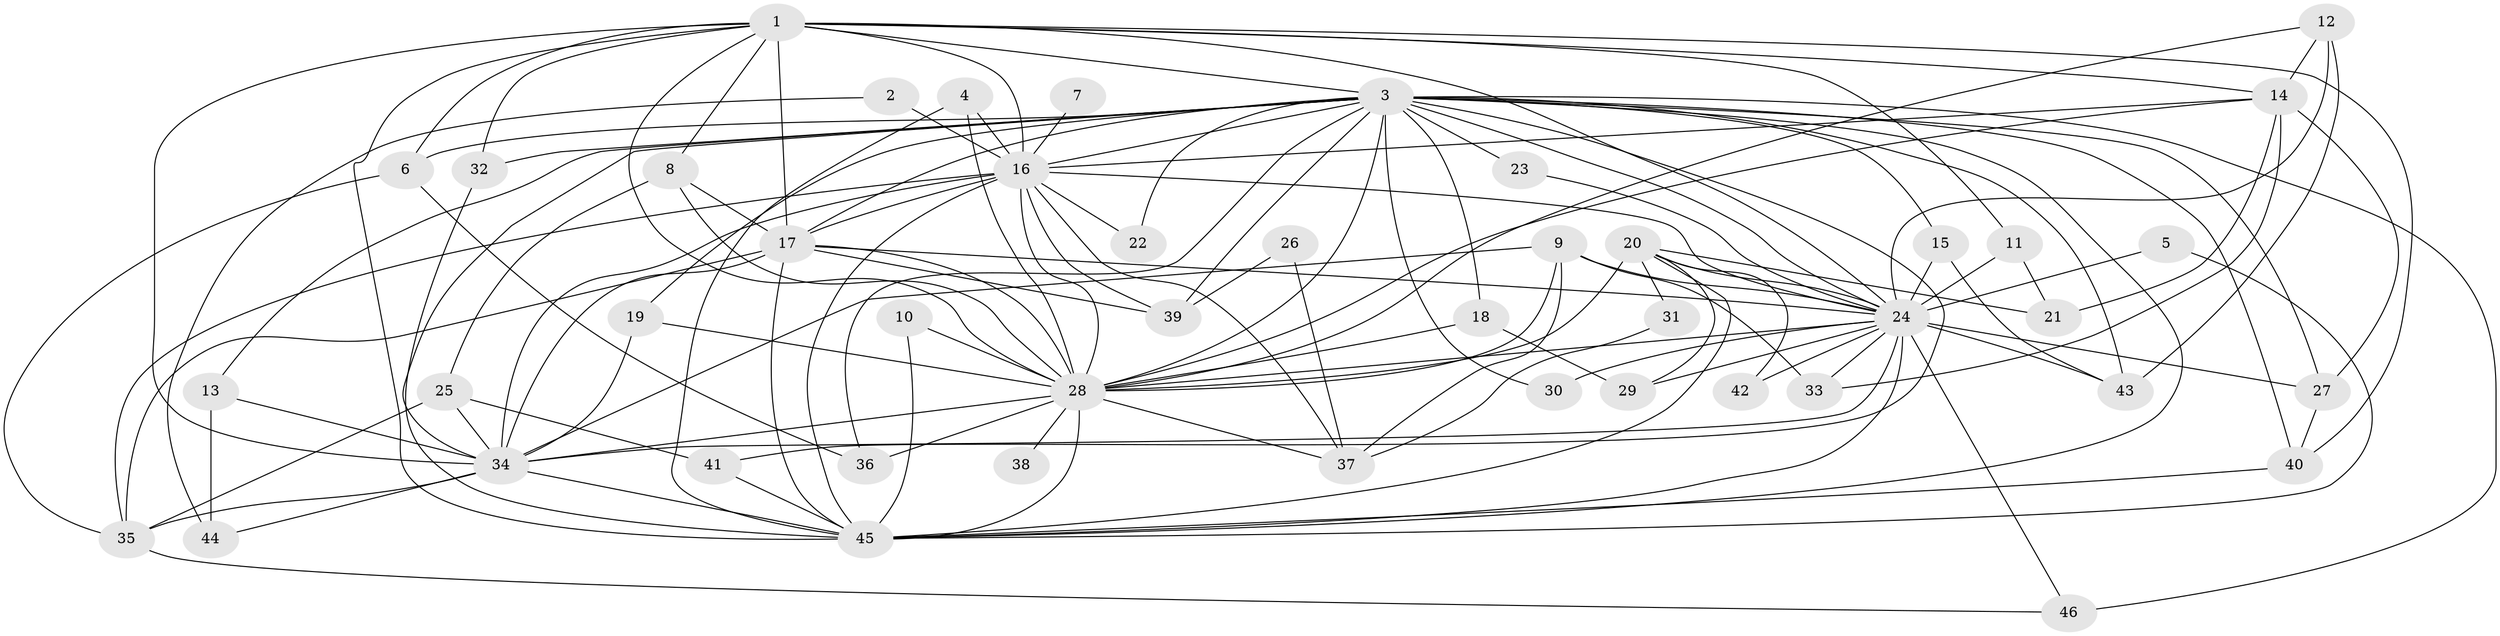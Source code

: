 // original degree distribution, {19: 0.010869565217391304, 13: 0.010869565217391304, 28: 0.010869565217391304, 21: 0.010869565217391304, 16: 0.010869565217391304, 22: 0.021739130434782608, 24: 0.010869565217391304, 12: 0.010869565217391304, 17: 0.010869565217391304, 6: 0.021739130434782608, 5: 0.03260869565217391, 3: 0.18478260869565216, 2: 0.532608695652174, 4: 0.10869565217391304, 8: 0.010869565217391304}
// Generated by graph-tools (version 1.1) at 2025/01/03/09/25 03:01:16]
// undirected, 46 vertices, 126 edges
graph export_dot {
graph [start="1"]
  node [color=gray90,style=filled];
  1;
  2;
  3;
  4;
  5;
  6;
  7;
  8;
  9;
  10;
  11;
  12;
  13;
  14;
  15;
  16;
  17;
  18;
  19;
  20;
  21;
  22;
  23;
  24;
  25;
  26;
  27;
  28;
  29;
  30;
  31;
  32;
  33;
  34;
  35;
  36;
  37;
  38;
  39;
  40;
  41;
  42;
  43;
  44;
  45;
  46;
  1 -- 3 [weight=2.0];
  1 -- 6 [weight=1.0];
  1 -- 8 [weight=1.0];
  1 -- 11 [weight=1.0];
  1 -- 14 [weight=1.0];
  1 -- 16 [weight=2.0];
  1 -- 17 [weight=2.0];
  1 -- 24 [weight=4.0];
  1 -- 28 [weight=2.0];
  1 -- 32 [weight=1.0];
  1 -- 34 [weight=3.0];
  1 -- 40 [weight=1.0];
  1 -- 45 [weight=2.0];
  2 -- 16 [weight=2.0];
  2 -- 44 [weight=1.0];
  3 -- 6 [weight=1.0];
  3 -- 13 [weight=1.0];
  3 -- 15 [weight=1.0];
  3 -- 16 [weight=1.0];
  3 -- 17 [weight=1.0];
  3 -- 18 [weight=1.0];
  3 -- 19 [weight=1.0];
  3 -- 22 [weight=1.0];
  3 -- 23 [weight=1.0];
  3 -- 24 [weight=2.0];
  3 -- 27 [weight=1.0];
  3 -- 28 [weight=1.0];
  3 -- 30 [weight=3.0];
  3 -- 32 [weight=1.0];
  3 -- 34 [weight=2.0];
  3 -- 36 [weight=1.0];
  3 -- 39 [weight=1.0];
  3 -- 40 [weight=1.0];
  3 -- 41 [weight=1.0];
  3 -- 43 [weight=1.0];
  3 -- 45 [weight=1.0];
  3 -- 46 [weight=1.0];
  4 -- 16 [weight=1.0];
  4 -- 28 [weight=1.0];
  4 -- 45 [weight=1.0];
  5 -- 24 [weight=1.0];
  5 -- 45 [weight=2.0];
  6 -- 35 [weight=1.0];
  6 -- 36 [weight=1.0];
  7 -- 16 [weight=1.0];
  8 -- 17 [weight=1.0];
  8 -- 25 [weight=1.0];
  8 -- 28 [weight=1.0];
  9 -- 24 [weight=1.0];
  9 -- 28 [weight=1.0];
  9 -- 33 [weight=1.0];
  9 -- 34 [weight=1.0];
  9 -- 37 [weight=1.0];
  10 -- 28 [weight=1.0];
  10 -- 45 [weight=1.0];
  11 -- 21 [weight=1.0];
  11 -- 24 [weight=1.0];
  12 -- 14 [weight=1.0];
  12 -- 24 [weight=1.0];
  12 -- 28 [weight=1.0];
  12 -- 43 [weight=1.0];
  13 -- 34 [weight=1.0];
  13 -- 44 [weight=1.0];
  14 -- 16 [weight=1.0];
  14 -- 21 [weight=1.0];
  14 -- 27 [weight=1.0];
  14 -- 28 [weight=1.0];
  14 -- 33 [weight=1.0];
  15 -- 24 [weight=1.0];
  15 -- 43 [weight=1.0];
  16 -- 17 [weight=1.0];
  16 -- 22 [weight=1.0];
  16 -- 24 [weight=2.0];
  16 -- 28 [weight=1.0];
  16 -- 34 [weight=1.0];
  16 -- 35 [weight=1.0];
  16 -- 37 [weight=1.0];
  16 -- 39 [weight=1.0];
  16 -- 45 [weight=2.0];
  17 -- 24 [weight=3.0];
  17 -- 28 [weight=1.0];
  17 -- 34 [weight=2.0];
  17 -- 35 [weight=1.0];
  17 -- 39 [weight=2.0];
  17 -- 45 [weight=2.0];
  18 -- 28 [weight=1.0];
  18 -- 29 [weight=1.0];
  19 -- 28 [weight=1.0];
  19 -- 34 [weight=1.0];
  20 -- 21 [weight=1.0];
  20 -- 24 [weight=1.0];
  20 -- 28 [weight=1.0];
  20 -- 29 [weight=1.0];
  20 -- 31 [weight=1.0];
  20 -- 42 [weight=1.0];
  20 -- 45 [weight=1.0];
  23 -- 24 [weight=1.0];
  24 -- 27 [weight=1.0];
  24 -- 28 [weight=2.0];
  24 -- 29 [weight=1.0];
  24 -- 30 [weight=1.0];
  24 -- 33 [weight=1.0];
  24 -- 34 [weight=2.0];
  24 -- 42 [weight=1.0];
  24 -- 43 [weight=1.0];
  24 -- 45 [weight=4.0];
  24 -- 46 [weight=1.0];
  25 -- 34 [weight=1.0];
  25 -- 35 [weight=1.0];
  25 -- 41 [weight=1.0];
  26 -- 37 [weight=1.0];
  26 -- 39 [weight=1.0];
  27 -- 40 [weight=1.0];
  28 -- 34 [weight=2.0];
  28 -- 36 [weight=1.0];
  28 -- 37 [weight=1.0];
  28 -- 38 [weight=1.0];
  28 -- 45 [weight=1.0];
  31 -- 37 [weight=1.0];
  32 -- 45 [weight=1.0];
  34 -- 35 [weight=1.0];
  34 -- 44 [weight=1.0];
  34 -- 45 [weight=1.0];
  35 -- 46 [weight=1.0];
  40 -- 45 [weight=1.0];
  41 -- 45 [weight=2.0];
}
